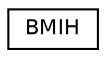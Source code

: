 digraph "Graphical Class Hierarchy"
{
  edge [fontname="Helvetica",fontsize="10",labelfontname="Helvetica",labelfontsize="10"];
  node [fontname="Helvetica",fontsize="10",shape=record];
  rankdir="LR";
  Node1 [label="BMIH",height=0.2,width=0.4,color="black", fillcolor="white", style="filled",URL="$class_b_m_i_h.html"];
}
